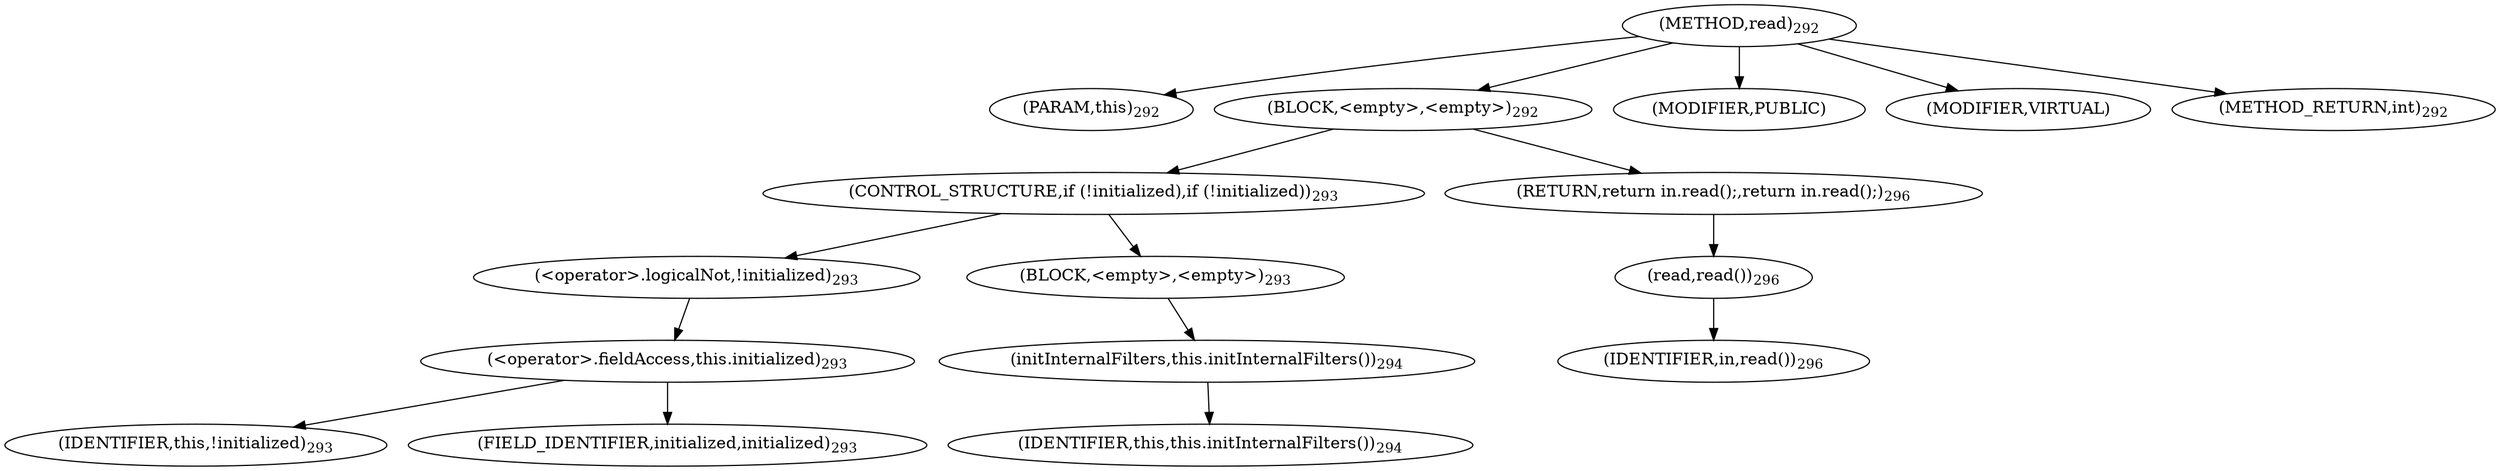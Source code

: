 digraph "read" {  
"611" [label = <(METHOD,read)<SUB>292</SUB>> ]
"22" [label = <(PARAM,this)<SUB>292</SUB>> ]
"612" [label = <(BLOCK,&lt;empty&gt;,&lt;empty&gt;)<SUB>292</SUB>> ]
"613" [label = <(CONTROL_STRUCTURE,if (!initialized),if (!initialized))<SUB>293</SUB>> ]
"614" [label = <(&lt;operator&gt;.logicalNot,!initialized)<SUB>293</SUB>> ]
"615" [label = <(&lt;operator&gt;.fieldAccess,this.initialized)<SUB>293</SUB>> ]
"616" [label = <(IDENTIFIER,this,!initialized)<SUB>293</SUB>> ]
"617" [label = <(FIELD_IDENTIFIER,initialized,initialized)<SUB>293</SUB>> ]
"618" [label = <(BLOCK,&lt;empty&gt;,&lt;empty&gt;)<SUB>293</SUB>> ]
"619" [label = <(initInternalFilters,this.initInternalFilters())<SUB>294</SUB>> ]
"21" [label = <(IDENTIFIER,this,this.initInternalFilters())<SUB>294</SUB>> ]
"620" [label = <(RETURN,return in.read();,return in.read();)<SUB>296</SUB>> ]
"621" [label = <(read,read())<SUB>296</SUB>> ]
"622" [label = <(IDENTIFIER,in,read())<SUB>296</SUB>> ]
"623" [label = <(MODIFIER,PUBLIC)> ]
"624" [label = <(MODIFIER,VIRTUAL)> ]
"625" [label = <(METHOD_RETURN,int)<SUB>292</SUB>> ]
  "611" -> "22" 
  "611" -> "612" 
  "611" -> "623" 
  "611" -> "624" 
  "611" -> "625" 
  "612" -> "613" 
  "612" -> "620" 
  "613" -> "614" 
  "613" -> "618" 
  "614" -> "615" 
  "615" -> "616" 
  "615" -> "617" 
  "618" -> "619" 
  "619" -> "21" 
  "620" -> "621" 
  "621" -> "622" 
}
